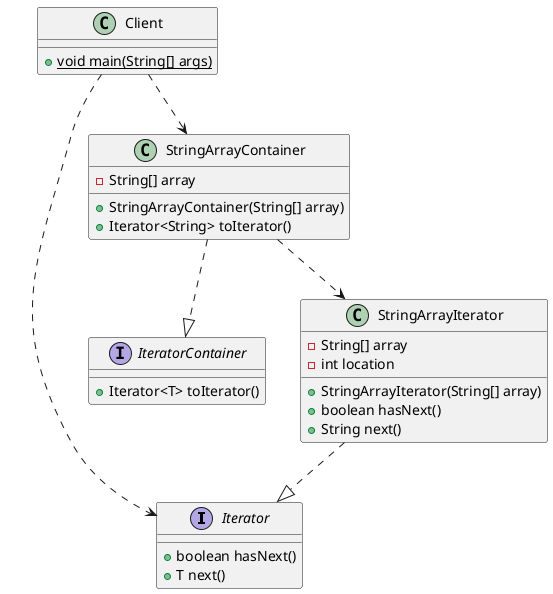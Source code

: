 @startuml
interface Iterator{
   + boolean hasNext()
   + T next()
}
interface IteratorContainer{
   + Iterator<T> toIterator()
}
class StringArrayIterator{
   - String[] array
   - int location
   + StringArrayIterator(String[] array)
   + boolean hasNext()
   + String next()
}
class StringArrayContainer{
   - String[] array
   + StringArrayContainer(String[] array)
   + Iterator<String> toIterator()
}
class Client{
    +{static}void main(String[] args)
}
StringArrayIterator ..|> Iterator
StringArrayContainer ..|> IteratorContainer
StringArrayContainer..>StringArrayIterator
Client ..> StringArrayContainer
Client ..> Iterator
@enduml